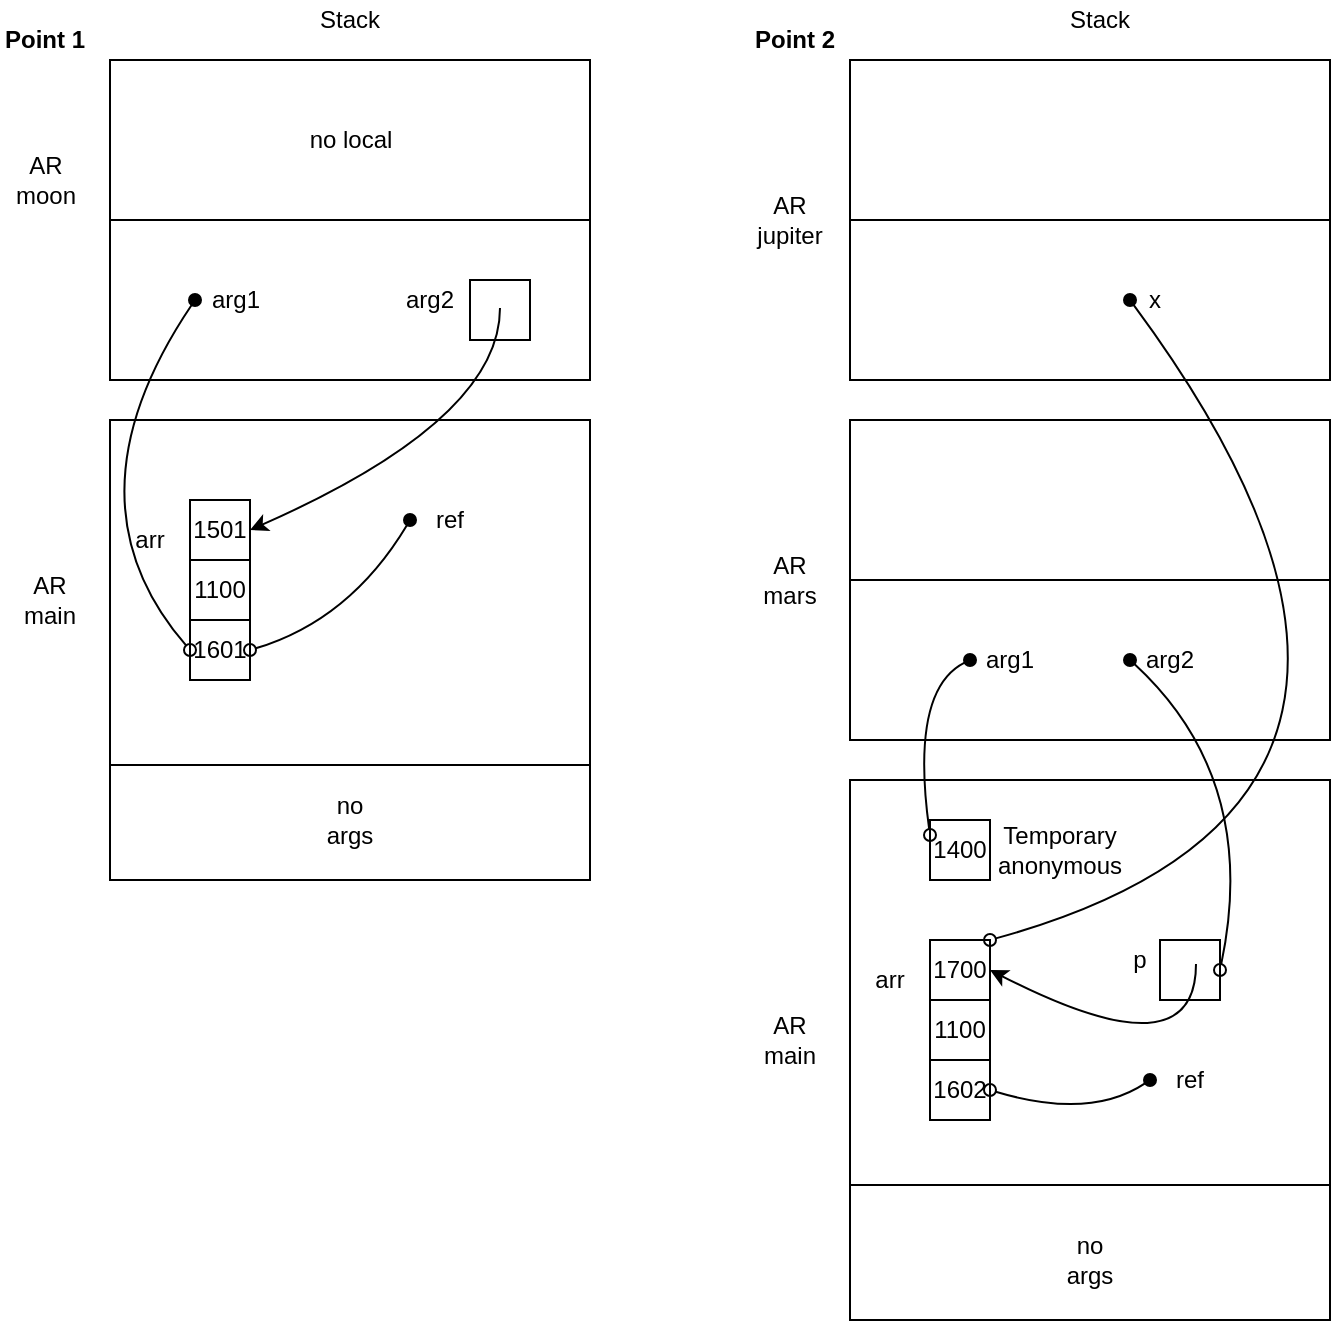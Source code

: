 <mxfile version="13.7.3" type="device"><diagram id="hHeeMtroX1CY3RESVk2s" name="Page-1"><mxGraphModel dx="1422" dy="822" grid="0" gridSize="10" guides="1" tooltips="1" connect="1" arrows="1" fold="1" page="1" pageScale="1" pageWidth="850" pageHeight="1100" math="0" shadow="0"><root><mxCell id="0"/><mxCell id="1" parent="0"/><mxCell id="p-iHRChVSMAivWStkDIQ-39" value="" style="whiteSpace=wrap;html=1;;" parent="1" vertex="1"><mxGeometry x="465" y="510" width="240" height="270" as="geometry"/></mxCell><mxCell id="p-iHRChVSMAivWStkDIQ-40" value="" style="endArrow=none;html=1;entryX=1;entryY=0.75;entryDx=0;entryDy=0;exitX=0;exitY=0.75;exitDx=0;exitDy=0;" parent="1" source="p-iHRChVSMAivWStkDIQ-39" target="p-iHRChVSMAivWStkDIQ-39" edge="1"><mxGeometry width="50" height="50" relative="1" as="geometry"><mxPoint x="385" y="730" as="sourcePoint"/><mxPoint x="435" y="680" as="targetPoint"/></mxGeometry></mxCell><mxCell id="p-iHRChVSMAivWStkDIQ-41" value="no args" style="text;html=1;strokeColor=none;fillColor=none;align=center;verticalAlign=middle;whiteSpace=wrap;rounded=0;" parent="1" vertex="1"><mxGeometry x="565" y="740" width="40" height="20" as="geometry"/></mxCell><mxCell id="p-iHRChVSMAivWStkDIQ-42" value="" style="group" parent="1" vertex="1" connectable="0"><mxGeometry x="505" y="590" width="30" height="90" as="geometry"/></mxCell><mxCell id="p-iHRChVSMAivWStkDIQ-43" value="1700" style="whiteSpace=wrap;html=1;aspect=fixed;" parent="p-iHRChVSMAivWStkDIQ-42" vertex="1"><mxGeometry width="30" height="30" as="geometry"/></mxCell><mxCell id="p-iHRChVSMAivWStkDIQ-44" value="1100" style="whiteSpace=wrap;html=1;aspect=fixed;" parent="p-iHRChVSMAivWStkDIQ-42" vertex="1"><mxGeometry y="30" width="30" height="30" as="geometry"/></mxCell><mxCell id="p-iHRChVSMAivWStkDIQ-45" value="1602" style="whiteSpace=wrap;html=1;aspect=fixed;" parent="p-iHRChVSMAivWStkDIQ-42" vertex="1"><mxGeometry y="60" width="30" height="30" as="geometry"/></mxCell><mxCell id="p-iHRChVSMAivWStkDIQ-46" value="arr" style="text;html=1;strokeColor=none;fillColor=none;align=center;verticalAlign=middle;whiteSpace=wrap;rounded=0;" parent="1" vertex="1"><mxGeometry x="465" y="600" width="40" height="20" as="geometry"/></mxCell><mxCell id="p-iHRChVSMAivWStkDIQ-47" value="ref" style="text;html=1;strokeColor=none;fillColor=none;align=center;verticalAlign=middle;whiteSpace=wrap;rounded=0;" parent="1" vertex="1"><mxGeometry x="615" y="650" width="40" height="20" as="geometry"/></mxCell><mxCell id="p-iHRChVSMAivWStkDIQ-48" value="AR main" style="text;html=1;strokeColor=none;fillColor=none;align=center;verticalAlign=middle;whiteSpace=wrap;rounded=0;" parent="1" vertex="1"><mxGeometry x="415" y="630" width="40" height="20" as="geometry"/></mxCell><mxCell id="p-iHRChVSMAivWStkDIQ-58" value="" style="curved=1;endArrow=oval;html=1;endFill=1;startArrow=oval;startFill=0;entryX=0;entryY=0.5;entryDx=0;entryDy=0;exitX=1;exitY=0.5;exitDx=0;exitDy=0;" parent="1" source="p-iHRChVSMAivWStkDIQ-45" target="p-iHRChVSMAivWStkDIQ-47" edge="1"><mxGeometry width="50" height="50" relative="1" as="geometry"><mxPoint x="535" y="725" as="sourcePoint"/><mxPoint x="405" y="550" as="targetPoint"/><Array as="points"><mxPoint x="585" y="680"/></Array></mxGeometry></mxCell><mxCell id="p-iHRChVSMAivWStkDIQ-60" value="Stack" style="text;html=1;strokeColor=none;fillColor=none;align=center;verticalAlign=middle;whiteSpace=wrap;rounded=0;dashed=1;" parent="1" vertex="1"><mxGeometry x="565" y="380" width="40" height="20" as="geometry"/></mxCell><mxCell id="p-iHRChVSMAivWStkDIQ-63" value="" style="whiteSpace=wrap;html=1;aspect=fixed;" parent="1" vertex="1"><mxGeometry x="620" y="590" width="30" height="30" as="geometry"/></mxCell><mxCell id="p-iHRChVSMAivWStkDIQ-64" value="p" style="text;html=1;strokeColor=none;fillColor=none;align=center;verticalAlign=middle;whiteSpace=wrap;rounded=0;" parent="1" vertex="1"><mxGeometry x="590" y="590" width="40" height="20" as="geometry"/></mxCell><mxCell id="p-iHRChVSMAivWStkDIQ-69" value="" style="whiteSpace=wrap;html=1;" parent="1" vertex="1"><mxGeometry x="465" y="330" width="240" height="160" as="geometry"/></mxCell><mxCell id="p-iHRChVSMAivWStkDIQ-70" value="" style="endArrow=none;html=1;entryX=1;entryY=0.5;entryDx=0;entryDy=0;exitX=0;exitY=0.5;exitDx=0;exitDy=0;" parent="1" source="p-iHRChVSMAivWStkDIQ-69" target="p-iHRChVSMAivWStkDIQ-69" edge="1"><mxGeometry width="50" height="50" relative="1" as="geometry"><mxPoint x="385" y="520" as="sourcePoint"/><mxPoint x="435" y="470" as="targetPoint"/></mxGeometry></mxCell><mxCell id="p-iHRChVSMAivWStkDIQ-71" value="AR mars" style="text;html=1;strokeColor=none;fillColor=none;align=center;verticalAlign=middle;whiteSpace=wrap;rounded=0;" parent="1" vertex="1"><mxGeometry x="415" y="400" width="40" height="20" as="geometry"/></mxCell><mxCell id="p-iHRChVSMAivWStkDIQ-73" value="" style="curved=1;endArrow=classic;html=1;strokeColor=#000000;endFill=1;exitX=0.5;exitY=0.467;exitDx=0;exitDy=0;exitPerimeter=0;entryX=1;entryY=0.5;entryDx=0;entryDy=0;" parent="1" target="p-iHRChVSMAivWStkDIQ-43" edge="1"><mxGeometry width="50" height="50" relative="1" as="geometry"><mxPoint x="638" y="602.0" as="sourcePoint"/><mxPoint x="513" y="712.99" as="targetPoint"/><Array as="points"><mxPoint x="638" y="657.99"/></Array></mxGeometry></mxCell><mxCell id="p-iHRChVSMAivWStkDIQ-75" value="arg1" style="text;html=1;strokeColor=none;fillColor=none;align=center;verticalAlign=middle;whiteSpace=wrap;rounded=0;" parent="1" vertex="1"><mxGeometry x="525" y="440" width="40" height="20" as="geometry"/></mxCell><mxCell id="p-iHRChVSMAivWStkDIQ-76" value="arg2" style="text;html=1;strokeColor=none;fillColor=none;align=center;verticalAlign=middle;whiteSpace=wrap;rounded=0;" parent="1" vertex="1"><mxGeometry x="605" y="440" width="40" height="20" as="geometry"/></mxCell><mxCell id="p-iHRChVSMAivWStkDIQ-77" value="1400" style="whiteSpace=wrap;html=1;aspect=fixed;" parent="1" vertex="1"><mxGeometry x="505" y="530" width="30" height="30" as="geometry"/></mxCell><mxCell id="p-iHRChVSMAivWStkDIQ-74" value="" style="curved=1;endArrow=oval;html=1;endFill=1;startArrow=oval;startFill=0;entryX=0;entryY=0.5;entryDx=0;entryDy=0;exitX=0;exitY=0.25;exitDx=0;exitDy=0;" parent="1" source="p-iHRChVSMAivWStkDIQ-77" target="p-iHRChVSMAivWStkDIQ-75" edge="1"><mxGeometry width="50" height="50" relative="1" as="geometry"><mxPoint x="445" y="480" as="sourcePoint"/><mxPoint x="525" y="415" as="targetPoint"/><Array as="points"><mxPoint x="495" y="465"/></Array></mxGeometry></mxCell><mxCell id="p-iHRChVSMAivWStkDIQ-79" value="Temporary anonymous" style="text;html=1;strokeColor=none;fillColor=none;align=center;verticalAlign=middle;whiteSpace=wrap;rounded=0;" parent="1" vertex="1"><mxGeometry x="550" y="535" width="40" height="20" as="geometry"/></mxCell><mxCell id="p-iHRChVSMAivWStkDIQ-80" value="" style="curved=1;endArrow=oval;html=1;endFill=1;startArrow=oval;startFill=0;entryX=0;entryY=0.5;entryDx=0;entryDy=0;exitX=1;exitY=0.5;exitDx=0;exitDy=0;" parent="1" source="p-iHRChVSMAivWStkDIQ-63" target="p-iHRChVSMAivWStkDIQ-76" edge="1"><mxGeometry width="50" height="50" relative="1" as="geometry"><mxPoint x="585" y="535" as="sourcePoint"/><mxPoint x="605" y="412.5" as="targetPoint"/><Array as="points"><mxPoint x="670" y="510"/></Array></mxGeometry></mxCell><mxCell id="p-iHRChVSMAivWStkDIQ-81" value="Stack" style="text;html=1;strokeColor=none;fillColor=none;align=center;verticalAlign=middle;whiteSpace=wrap;rounded=0;dashed=1;" parent="1" vertex="1"><mxGeometry x="565" y="200" width="40" height="20" as="geometry"/></mxCell><mxCell id="p-iHRChVSMAivWStkDIQ-82" value="" style="whiteSpace=wrap;html=1;" parent="1" vertex="1"><mxGeometry x="465" y="150" width="240" height="160" as="geometry"/></mxCell><mxCell id="p-iHRChVSMAivWStkDIQ-83" value="" style="endArrow=none;html=1;entryX=1;entryY=0.5;entryDx=0;entryDy=0;exitX=0;exitY=0.5;exitDx=0;exitDy=0;" parent="1" source="p-iHRChVSMAivWStkDIQ-82" target="p-iHRChVSMAivWStkDIQ-82" edge="1"><mxGeometry width="50" height="50" relative="1" as="geometry"><mxPoint x="385" y="340" as="sourcePoint"/><mxPoint x="435" y="290" as="targetPoint"/></mxGeometry></mxCell><mxCell id="p-iHRChVSMAivWStkDIQ-84" value="AR jupiter" style="text;html=1;strokeColor=none;fillColor=none;align=center;verticalAlign=middle;whiteSpace=wrap;rounded=0;" parent="1" vertex="1"><mxGeometry x="415" y="220" width="40" height="20" as="geometry"/></mxCell><mxCell id="p-iHRChVSMAivWStkDIQ-85" value="x" style="text;html=1;strokeColor=none;fillColor=none;align=center;verticalAlign=middle;whiteSpace=wrap;rounded=0;" parent="1" vertex="1"><mxGeometry x="605" y="260" width="25" height="20" as="geometry"/></mxCell><mxCell id="p-iHRChVSMAivWStkDIQ-87" value="&lt;b&gt;Point 2&lt;/b&gt;" style="text;html=1;strokeColor=none;fillColor=none;align=center;verticalAlign=middle;whiteSpace=wrap;rounded=0;dashed=1;" parent="1" vertex="1"><mxGeometry x="415" y="130" width="45" height="20" as="geometry"/></mxCell><mxCell id="p-iHRChVSMAivWStkDIQ-88" value="Stack" style="text;html=1;strokeColor=none;fillColor=none;align=center;verticalAlign=middle;whiteSpace=wrap;rounded=0;dashed=1;" parent="1" vertex="1"><mxGeometry x="570" y="120" width="40" height="20" as="geometry"/></mxCell><mxCell id="p-iHRChVSMAivWStkDIQ-89" value="" style="curved=1;endArrow=oval;html=1;endFill=1;startArrow=oval;startFill=0;entryX=0;entryY=0.5;entryDx=0;entryDy=0;exitX=1;exitY=0;exitDx=0;exitDy=0;" parent="1" source="p-iHRChVSMAivWStkDIQ-43" target="p-iHRChVSMAivWStkDIQ-85" edge="1"><mxGeometry width="50" height="50" relative="1" as="geometry"><mxPoint x="715" y="422.5" as="sourcePoint"/><mxPoint x="670" y="230" as="targetPoint"/><Array as="points"><mxPoint x="790" y="520"/></Array></mxGeometry></mxCell><mxCell id="p-iHRChVSMAivWStkDIQ-91" value="" style="group" parent="1" vertex="1" connectable="0"><mxGeometry x="40" y="120" width="295" height="440" as="geometry"/></mxCell><mxCell id="p-iHRChVSMAivWStkDIQ-5" value="" style="whiteSpace=wrap;html=1;;" parent="p-iHRChVSMAivWStkDIQ-91" vertex="1"><mxGeometry x="55" y="210" width="240" height="230" as="geometry"/></mxCell><mxCell id="p-iHRChVSMAivWStkDIQ-6" value="" style="endArrow=none;html=1;entryX=1;entryY=0.75;entryDx=0;entryDy=0;exitX=0;exitY=0.75;exitDx=0;exitDy=0;" parent="p-iHRChVSMAivWStkDIQ-91" source="p-iHRChVSMAivWStkDIQ-5" target="p-iHRChVSMAivWStkDIQ-5" edge="1"><mxGeometry width="50" height="50" relative="1" as="geometry"><mxPoint x="-25" y="390" as="sourcePoint"/><mxPoint x="25" y="340" as="targetPoint"/></mxGeometry></mxCell><mxCell id="p-iHRChVSMAivWStkDIQ-7" value="no args" style="text;html=1;strokeColor=none;fillColor=none;align=center;verticalAlign=middle;whiteSpace=wrap;rounded=0;" parent="p-iHRChVSMAivWStkDIQ-91" vertex="1"><mxGeometry x="155" y="400" width="40" height="20" as="geometry"/></mxCell><mxCell id="p-iHRChVSMAivWStkDIQ-11" value="" style="group" parent="p-iHRChVSMAivWStkDIQ-91" vertex="1" connectable="0"><mxGeometry x="95" y="250" width="30" height="90" as="geometry"/></mxCell><mxCell id="p-iHRChVSMAivWStkDIQ-8" value="1501" style="whiteSpace=wrap;html=1;aspect=fixed;" parent="p-iHRChVSMAivWStkDIQ-11" vertex="1"><mxGeometry width="30" height="30" as="geometry"/></mxCell><mxCell id="p-iHRChVSMAivWStkDIQ-9" value="1100" style="whiteSpace=wrap;html=1;aspect=fixed;" parent="p-iHRChVSMAivWStkDIQ-11" vertex="1"><mxGeometry y="30" width="30" height="30" as="geometry"/></mxCell><mxCell id="p-iHRChVSMAivWStkDIQ-10" value="1601" style="whiteSpace=wrap;html=1;aspect=fixed;" parent="p-iHRChVSMAivWStkDIQ-11" vertex="1"><mxGeometry y="60" width="30" height="30" as="geometry"/></mxCell><mxCell id="p-iHRChVSMAivWStkDIQ-12" value="arr" style="text;html=1;strokeColor=none;fillColor=none;align=center;verticalAlign=middle;whiteSpace=wrap;rounded=0;" parent="p-iHRChVSMAivWStkDIQ-91" vertex="1"><mxGeometry x="55" y="260" width="40" height="20" as="geometry"/></mxCell><mxCell id="p-iHRChVSMAivWStkDIQ-17" value="ref" style="text;html=1;strokeColor=none;fillColor=none;align=center;verticalAlign=middle;whiteSpace=wrap;rounded=0;" parent="p-iHRChVSMAivWStkDIQ-91" vertex="1"><mxGeometry x="205" y="250" width="40" height="20" as="geometry"/></mxCell><mxCell id="p-iHRChVSMAivWStkDIQ-18" value="AR main" style="text;html=1;strokeColor=none;fillColor=none;align=center;verticalAlign=middle;whiteSpace=wrap;rounded=0;" parent="p-iHRChVSMAivWStkDIQ-91" vertex="1"><mxGeometry x="5" y="290" width="40" height="20" as="geometry"/></mxCell><mxCell id="p-iHRChVSMAivWStkDIQ-19" value="" style="whiteSpace=wrap;html=1;" parent="p-iHRChVSMAivWStkDIQ-91" vertex="1"><mxGeometry x="55" y="30" width="240" height="160" as="geometry"/></mxCell><mxCell id="p-iHRChVSMAivWStkDIQ-20" value="" style="endArrow=none;html=1;entryX=1;entryY=0.5;entryDx=0;entryDy=0;exitX=0;exitY=0.5;exitDx=0;exitDy=0;" parent="p-iHRChVSMAivWStkDIQ-91" source="p-iHRChVSMAivWStkDIQ-19" target="p-iHRChVSMAivWStkDIQ-19" edge="1"><mxGeometry width="50" height="50" relative="1" as="geometry"><mxPoint x="-25" y="140" as="sourcePoint"/><mxPoint x="25" y="90" as="targetPoint"/></mxGeometry></mxCell><mxCell id="p-iHRChVSMAivWStkDIQ-21" value="no local" style="text;html=1;strokeColor=none;fillColor=none;align=center;verticalAlign=middle;whiteSpace=wrap;rounded=0;" parent="p-iHRChVSMAivWStkDIQ-91" vertex="1"><mxGeometry x="147.5" y="60" width="55" height="20" as="geometry"/></mxCell><mxCell id="p-iHRChVSMAivWStkDIQ-26" value="arg2" style="text;html=1;strokeColor=none;fillColor=none;align=center;verticalAlign=middle;whiteSpace=wrap;rounded=0;" parent="p-iHRChVSMAivWStkDIQ-91" vertex="1"><mxGeometry x="195" y="140" width="40" height="20" as="geometry"/></mxCell><mxCell id="p-iHRChVSMAivWStkDIQ-28" value="arg1" style="text;html=1;strokeColor=none;fillColor=none;align=center;verticalAlign=middle;whiteSpace=wrap;rounded=0;" parent="p-iHRChVSMAivWStkDIQ-91" vertex="1"><mxGeometry x="97.5" y="140" width="40" height="20" as="geometry"/></mxCell><mxCell id="p-iHRChVSMAivWStkDIQ-29" value="AR moon" style="text;html=1;strokeColor=none;fillColor=none;align=center;verticalAlign=middle;whiteSpace=wrap;rounded=0;" parent="p-iHRChVSMAivWStkDIQ-91" vertex="1"><mxGeometry x="2.5" y="80" width="40" height="20" as="geometry"/></mxCell><mxCell id="p-iHRChVSMAivWStkDIQ-32" value="" style="whiteSpace=wrap;html=1;aspect=fixed;" parent="p-iHRChVSMAivWStkDIQ-91" vertex="1"><mxGeometry x="235" y="140" width="30" height="30" as="geometry"/></mxCell><mxCell id="p-iHRChVSMAivWStkDIQ-33" value="" style="curved=1;endArrow=classic;html=1;strokeColor=#000000;endFill=1;exitX=0.5;exitY=0.467;exitDx=0;exitDy=0;exitPerimeter=0;entryX=1;entryY=0.5;entryDx=0;entryDy=0;" parent="p-iHRChVSMAivWStkDIQ-91" source="p-iHRChVSMAivWStkDIQ-32" target="p-iHRChVSMAivWStkDIQ-8" edge="1"><mxGeometry width="50" height="50" relative="1" as="geometry"><mxPoint x="400" y="210" as="sourcePoint"/><mxPoint x="125" y="295" as="targetPoint"/><Array as="points"><mxPoint x="250" y="210"/></Array></mxGeometry></mxCell><mxCell id="p-iHRChVSMAivWStkDIQ-27" value="" style="curved=1;endArrow=oval;html=1;endFill=1;startArrow=oval;startFill=0;entryX=0;entryY=0.5;entryDx=0;entryDy=0;exitX=0;exitY=0.5;exitDx=0;exitDy=0;" parent="p-iHRChVSMAivWStkDIQ-91" source="p-iHRChVSMAivWStkDIQ-10" target="p-iHRChVSMAivWStkDIQ-28" edge="1"><mxGeometry width="50" height="50" relative="1" as="geometry"><mxPoint x="87.5" y="355" as="sourcePoint"/><mxPoint x="-112.5" y="40" as="targetPoint"/><Array as="points"><mxPoint x="30" y="250"/></Array></mxGeometry></mxCell><mxCell id="p-iHRChVSMAivWStkDIQ-13" value="" style="curved=1;endArrow=oval;html=1;endFill=1;startArrow=oval;startFill=0;entryX=0;entryY=0.5;entryDx=0;entryDy=0;exitX=1;exitY=0.5;exitDx=0;exitDy=0;" parent="p-iHRChVSMAivWStkDIQ-91" source="p-iHRChVSMAivWStkDIQ-10" target="p-iHRChVSMAivWStkDIQ-17" edge="1"><mxGeometry width="50" height="50" relative="1" as="geometry"><mxPoint x="125" y="355" as="sourcePoint"/><mxPoint x="-5" y="150" as="targetPoint"/><Array as="points"><mxPoint x="175" y="310"/></Array></mxGeometry></mxCell><mxCell id="p-iHRChVSMAivWStkDIQ-36" value="&lt;b&gt;Point 1&lt;/b&gt;" style="text;html=1;strokeColor=none;fillColor=none;align=center;verticalAlign=middle;whiteSpace=wrap;rounded=0;dashed=1;" parent="p-iHRChVSMAivWStkDIQ-91" vertex="1"><mxGeometry y="10" width="45" height="20" as="geometry"/></mxCell><mxCell id="p-iHRChVSMAivWStkDIQ-37" value="Stack" style="text;html=1;strokeColor=none;fillColor=none;align=center;verticalAlign=middle;whiteSpace=wrap;rounded=0;dashed=1;" parent="p-iHRChVSMAivWStkDIQ-91" vertex="1"><mxGeometry x="155" width="40" height="20" as="geometry"/></mxCell></root></mxGraphModel></diagram></mxfile>